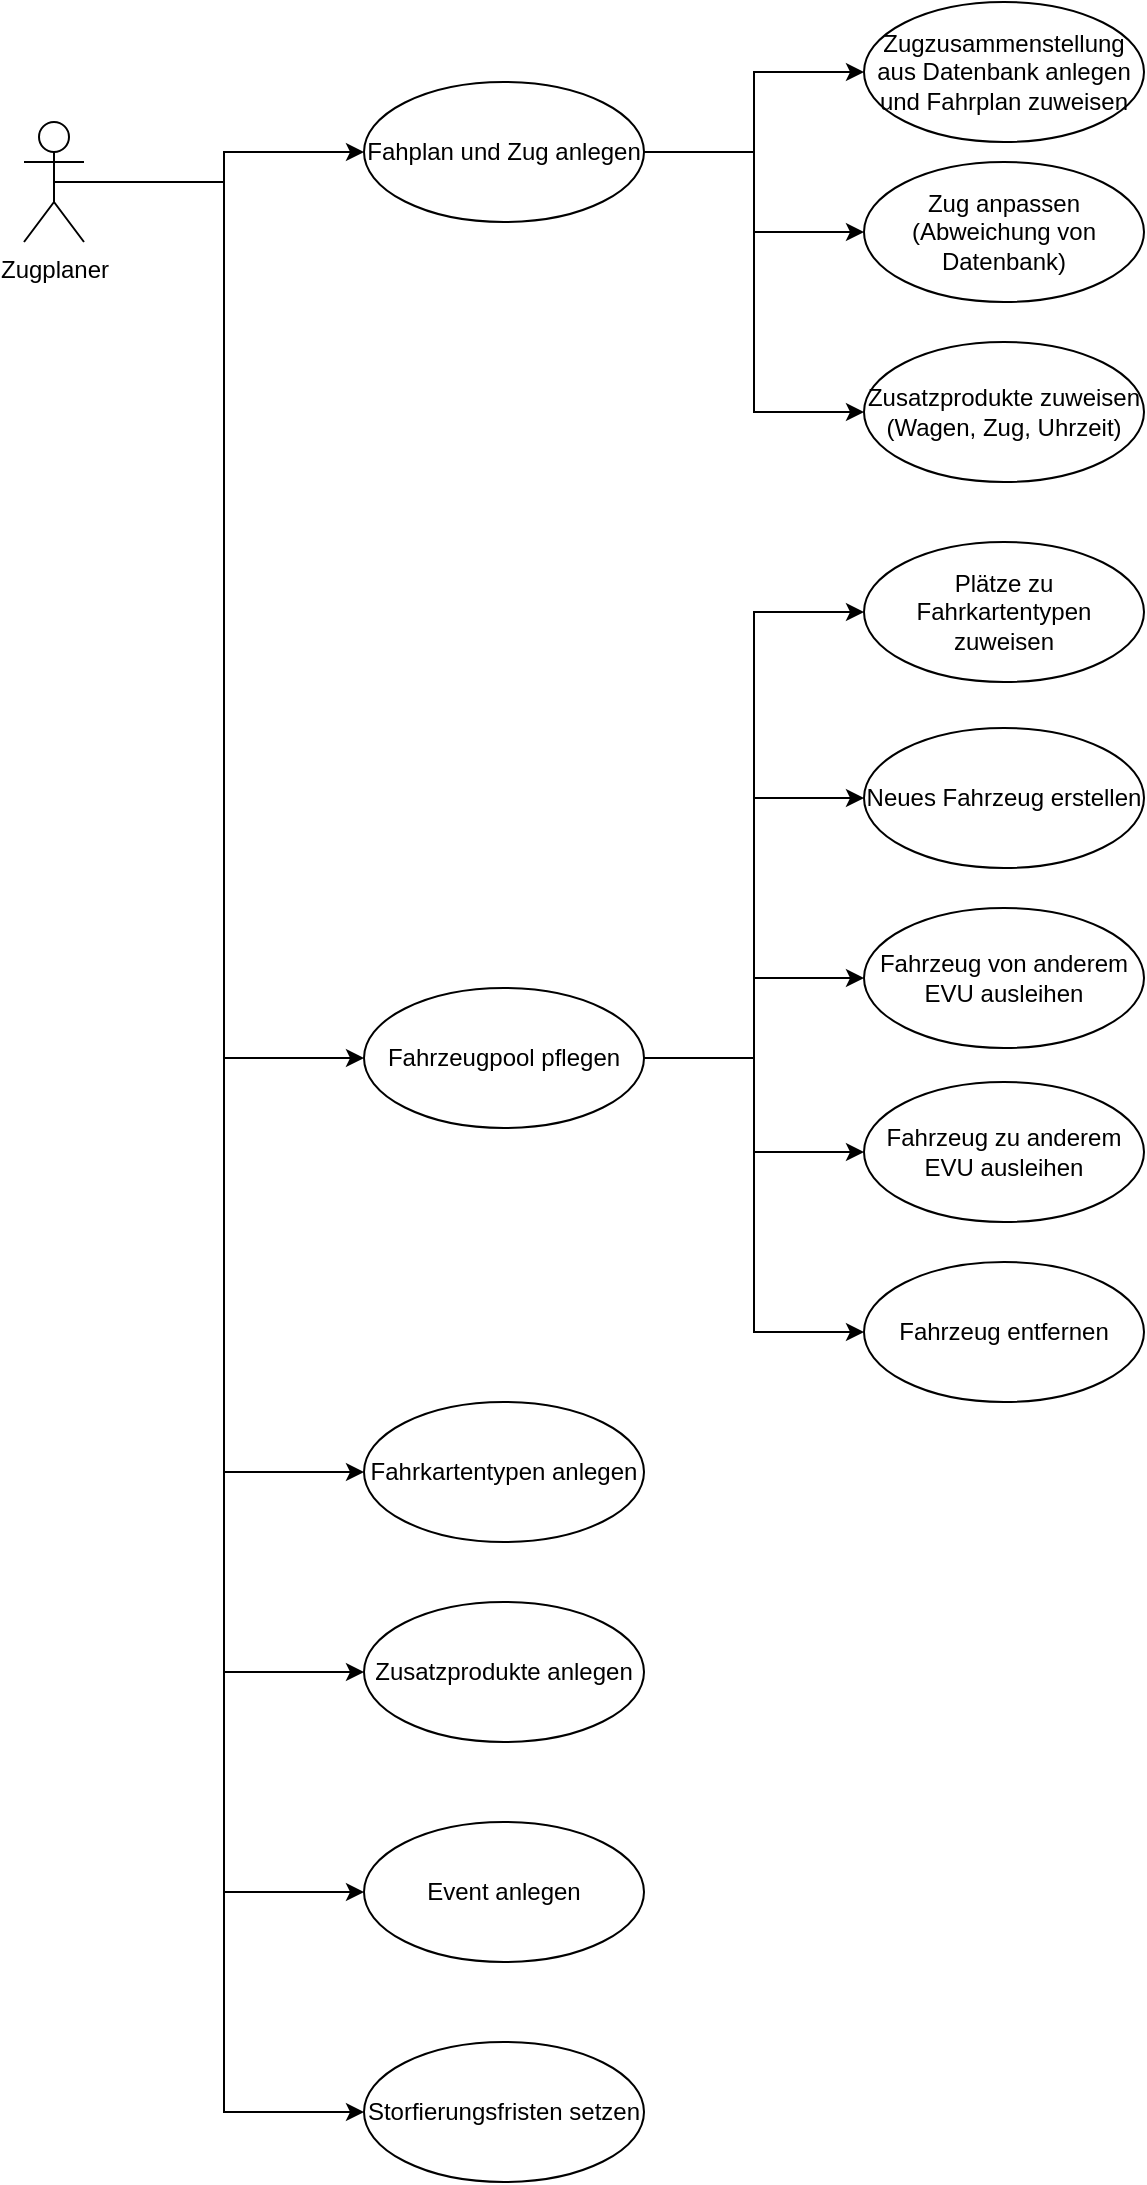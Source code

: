<mxfile version="24.0.7" type="device">
  <diagram name="Seite-1" id="zHIWBEq-faJmEMRMPTDd">
    <mxGraphModel dx="1764" dy="1100" grid="1" gridSize="10" guides="1" tooltips="1" connect="1" arrows="1" fold="1" page="1" pageScale="1" pageWidth="827" pageHeight="1169" math="0" shadow="0">
      <root>
        <mxCell id="0" />
        <mxCell id="1" parent="0" />
        <mxCell id="320zScQC1uxV8JyTuRKR-14" style="edgeStyle=orthogonalEdgeStyle;rounded=0;orthogonalLoop=1;jettySize=auto;html=1;exitX=0.5;exitY=0.5;exitDx=0;exitDy=0;exitPerimeter=0;entryX=0;entryY=0.5;entryDx=0;entryDy=0;" edge="1" parent="1" source="320zScQC1uxV8JyTuRKR-1" target="320zScQC1uxV8JyTuRKR-2">
          <mxGeometry relative="1" as="geometry" />
        </mxCell>
        <mxCell id="320zScQC1uxV8JyTuRKR-19" style="edgeStyle=orthogonalEdgeStyle;rounded=0;orthogonalLoop=1;jettySize=auto;html=1;entryX=0;entryY=0.5;entryDx=0;entryDy=0;" edge="1" parent="1" source="320zScQC1uxV8JyTuRKR-1" target="320zScQC1uxV8JyTuRKR-3">
          <mxGeometry relative="1" as="geometry" />
        </mxCell>
        <mxCell id="320zScQC1uxV8JyTuRKR-25" style="edgeStyle=orthogonalEdgeStyle;rounded=0;orthogonalLoop=1;jettySize=auto;html=1;entryX=0;entryY=0.5;entryDx=0;entryDy=0;" edge="1" parent="1" source="320zScQC1uxV8JyTuRKR-1" target="320zScQC1uxV8JyTuRKR-6">
          <mxGeometry relative="1" as="geometry" />
        </mxCell>
        <mxCell id="320zScQC1uxV8JyTuRKR-28" style="edgeStyle=orthogonalEdgeStyle;rounded=0;orthogonalLoop=1;jettySize=auto;html=1;entryX=0;entryY=0.5;entryDx=0;entryDy=0;" edge="1" parent="1" source="320zScQC1uxV8JyTuRKR-1" target="320zScQC1uxV8JyTuRKR-27">
          <mxGeometry relative="1" as="geometry" />
        </mxCell>
        <mxCell id="320zScQC1uxV8JyTuRKR-30" style="edgeStyle=orthogonalEdgeStyle;rounded=0;orthogonalLoop=1;jettySize=auto;html=1;entryX=0;entryY=0.5;entryDx=0;entryDy=0;" edge="1" parent="1" source="320zScQC1uxV8JyTuRKR-1" target="320zScQC1uxV8JyTuRKR-29">
          <mxGeometry relative="1" as="geometry" />
        </mxCell>
        <mxCell id="320zScQC1uxV8JyTuRKR-1" value="Zugplaner" style="shape=umlActor;verticalLabelPosition=bottom;verticalAlign=top;html=1;outlineConnect=0;" vertex="1" parent="1">
          <mxGeometry x="60" y="110" width="30" height="60" as="geometry" />
        </mxCell>
        <mxCell id="320zScQC1uxV8JyTuRKR-15" style="edgeStyle=orthogonalEdgeStyle;rounded=0;orthogonalLoop=1;jettySize=auto;html=1;entryX=0;entryY=0.5;entryDx=0;entryDy=0;" edge="1" parent="1" source="320zScQC1uxV8JyTuRKR-2" target="320zScQC1uxV8JyTuRKR-4">
          <mxGeometry relative="1" as="geometry" />
        </mxCell>
        <mxCell id="320zScQC1uxV8JyTuRKR-16" style="edgeStyle=orthogonalEdgeStyle;rounded=0;orthogonalLoop=1;jettySize=auto;html=1;entryX=0;entryY=0.5;entryDx=0;entryDy=0;" edge="1" parent="1" source="320zScQC1uxV8JyTuRKR-2" target="320zScQC1uxV8JyTuRKR-5">
          <mxGeometry relative="1" as="geometry" />
        </mxCell>
        <mxCell id="320zScQC1uxV8JyTuRKR-17" style="edgeStyle=orthogonalEdgeStyle;rounded=0;orthogonalLoop=1;jettySize=auto;html=1;entryX=0;entryY=0.5;entryDx=0;entryDy=0;" edge="1" parent="1" source="320zScQC1uxV8JyTuRKR-2" target="320zScQC1uxV8JyTuRKR-13">
          <mxGeometry relative="1" as="geometry" />
        </mxCell>
        <mxCell id="320zScQC1uxV8JyTuRKR-2" value="&lt;div&gt;Fahplan und Zug anlegen&lt;/div&gt;" style="ellipse;whiteSpace=wrap;html=1;" vertex="1" parent="1">
          <mxGeometry x="230" y="90" width="140" height="70" as="geometry" />
        </mxCell>
        <mxCell id="320zScQC1uxV8JyTuRKR-20" style="edgeStyle=orthogonalEdgeStyle;rounded=0;orthogonalLoop=1;jettySize=auto;html=1;entryX=0;entryY=0.5;entryDx=0;entryDy=0;" edge="1" parent="1" source="320zScQC1uxV8JyTuRKR-3" target="320zScQC1uxV8JyTuRKR-7">
          <mxGeometry relative="1" as="geometry" />
        </mxCell>
        <mxCell id="320zScQC1uxV8JyTuRKR-21" style="edgeStyle=orthogonalEdgeStyle;rounded=0;orthogonalLoop=1;jettySize=auto;html=1;entryX=0;entryY=0.5;entryDx=0;entryDy=0;" edge="1" parent="1" source="320zScQC1uxV8JyTuRKR-3" target="320zScQC1uxV8JyTuRKR-9">
          <mxGeometry relative="1" as="geometry" />
        </mxCell>
        <mxCell id="320zScQC1uxV8JyTuRKR-22" style="edgeStyle=orthogonalEdgeStyle;rounded=0;orthogonalLoop=1;jettySize=auto;html=1;entryX=0;entryY=0.5;entryDx=0;entryDy=0;" edge="1" parent="1" source="320zScQC1uxV8JyTuRKR-3" target="320zScQC1uxV8JyTuRKR-10">
          <mxGeometry relative="1" as="geometry" />
        </mxCell>
        <mxCell id="320zScQC1uxV8JyTuRKR-23" style="edgeStyle=orthogonalEdgeStyle;rounded=0;orthogonalLoop=1;jettySize=auto;html=1;" edge="1" parent="1" source="320zScQC1uxV8JyTuRKR-3" target="320zScQC1uxV8JyTuRKR-12">
          <mxGeometry relative="1" as="geometry" />
        </mxCell>
        <mxCell id="320zScQC1uxV8JyTuRKR-24" style="edgeStyle=orthogonalEdgeStyle;rounded=0;orthogonalLoop=1;jettySize=auto;html=1;entryX=0;entryY=0.5;entryDx=0;entryDy=0;" edge="1" parent="1" source="320zScQC1uxV8JyTuRKR-3" target="320zScQC1uxV8JyTuRKR-11">
          <mxGeometry relative="1" as="geometry" />
        </mxCell>
        <mxCell id="320zScQC1uxV8JyTuRKR-3" value="Fahrzeugpool pflegen" style="ellipse;whiteSpace=wrap;html=1;" vertex="1" parent="1">
          <mxGeometry x="230" y="543" width="140" height="70" as="geometry" />
        </mxCell>
        <mxCell id="320zScQC1uxV8JyTuRKR-4" value="Zugzusammenstellung aus Datenbank anlegen und Fahrplan zuweisen" style="ellipse;whiteSpace=wrap;html=1;" vertex="1" parent="1">
          <mxGeometry x="480" y="50" width="140" height="70" as="geometry" />
        </mxCell>
        <mxCell id="320zScQC1uxV8JyTuRKR-5" value="Zug anpassen (Abweichung von Datenbank)" style="ellipse;whiteSpace=wrap;html=1;" vertex="1" parent="1">
          <mxGeometry x="480" y="130" width="140" height="70" as="geometry" />
        </mxCell>
        <mxCell id="320zScQC1uxV8JyTuRKR-6" value="Fahrkartentypen anlegen" style="ellipse;whiteSpace=wrap;html=1;" vertex="1" parent="1">
          <mxGeometry x="230" y="750" width="140" height="70" as="geometry" />
        </mxCell>
        <mxCell id="320zScQC1uxV8JyTuRKR-7" value="Plätze zu Fahrkartentypen zuweisen" style="ellipse;whiteSpace=wrap;html=1;" vertex="1" parent="1">
          <mxGeometry x="480" y="320" width="140" height="70" as="geometry" />
        </mxCell>
        <mxCell id="320zScQC1uxV8JyTuRKR-8" value="Zusatzprodukte anlegen" style="ellipse;whiteSpace=wrap;html=1;" vertex="1" parent="1">
          <mxGeometry x="230" y="850" width="140" height="70" as="geometry" />
        </mxCell>
        <mxCell id="320zScQC1uxV8JyTuRKR-9" value="Neues Fahrzeug erstellen" style="ellipse;whiteSpace=wrap;html=1;" vertex="1" parent="1">
          <mxGeometry x="480" y="413" width="140" height="70" as="geometry" />
        </mxCell>
        <mxCell id="320zScQC1uxV8JyTuRKR-10" value="Fahrzeug von anderem EVU ausleihen" style="ellipse;whiteSpace=wrap;html=1;" vertex="1" parent="1">
          <mxGeometry x="480" y="503" width="140" height="70" as="geometry" />
        </mxCell>
        <mxCell id="320zScQC1uxV8JyTuRKR-11" value="Fahrzeug entfernen" style="ellipse;whiteSpace=wrap;html=1;" vertex="1" parent="1">
          <mxGeometry x="480" y="680" width="140" height="70" as="geometry" />
        </mxCell>
        <mxCell id="320zScQC1uxV8JyTuRKR-12" value="Fahrzeug zu anderem EVU ausleihen" style="ellipse;whiteSpace=wrap;html=1;" vertex="1" parent="1">
          <mxGeometry x="480" y="590" width="140" height="70" as="geometry" />
        </mxCell>
        <mxCell id="320zScQC1uxV8JyTuRKR-13" value="Zusatzprodukte zuweisen (Wagen, Zug, Uhrzeit)" style="ellipse;whiteSpace=wrap;html=1;" vertex="1" parent="1">
          <mxGeometry x="480" y="220" width="140" height="70" as="geometry" />
        </mxCell>
        <mxCell id="320zScQC1uxV8JyTuRKR-26" style="edgeStyle=orthogonalEdgeStyle;rounded=0;orthogonalLoop=1;jettySize=auto;html=1;entryX=0;entryY=0.5;entryDx=0;entryDy=0;" edge="1" parent="1" source="320zScQC1uxV8JyTuRKR-1" target="320zScQC1uxV8JyTuRKR-8">
          <mxGeometry relative="1" as="geometry" />
        </mxCell>
        <mxCell id="320zScQC1uxV8JyTuRKR-27" value="Event anlegen" style="ellipse;whiteSpace=wrap;html=1;" vertex="1" parent="1">
          <mxGeometry x="230" y="960" width="140" height="70" as="geometry" />
        </mxCell>
        <mxCell id="320zScQC1uxV8JyTuRKR-29" value="Storfierungsfristen setzen" style="ellipse;whiteSpace=wrap;html=1;" vertex="1" parent="1">
          <mxGeometry x="230" y="1070" width="140" height="70" as="geometry" />
        </mxCell>
      </root>
    </mxGraphModel>
  </diagram>
</mxfile>

